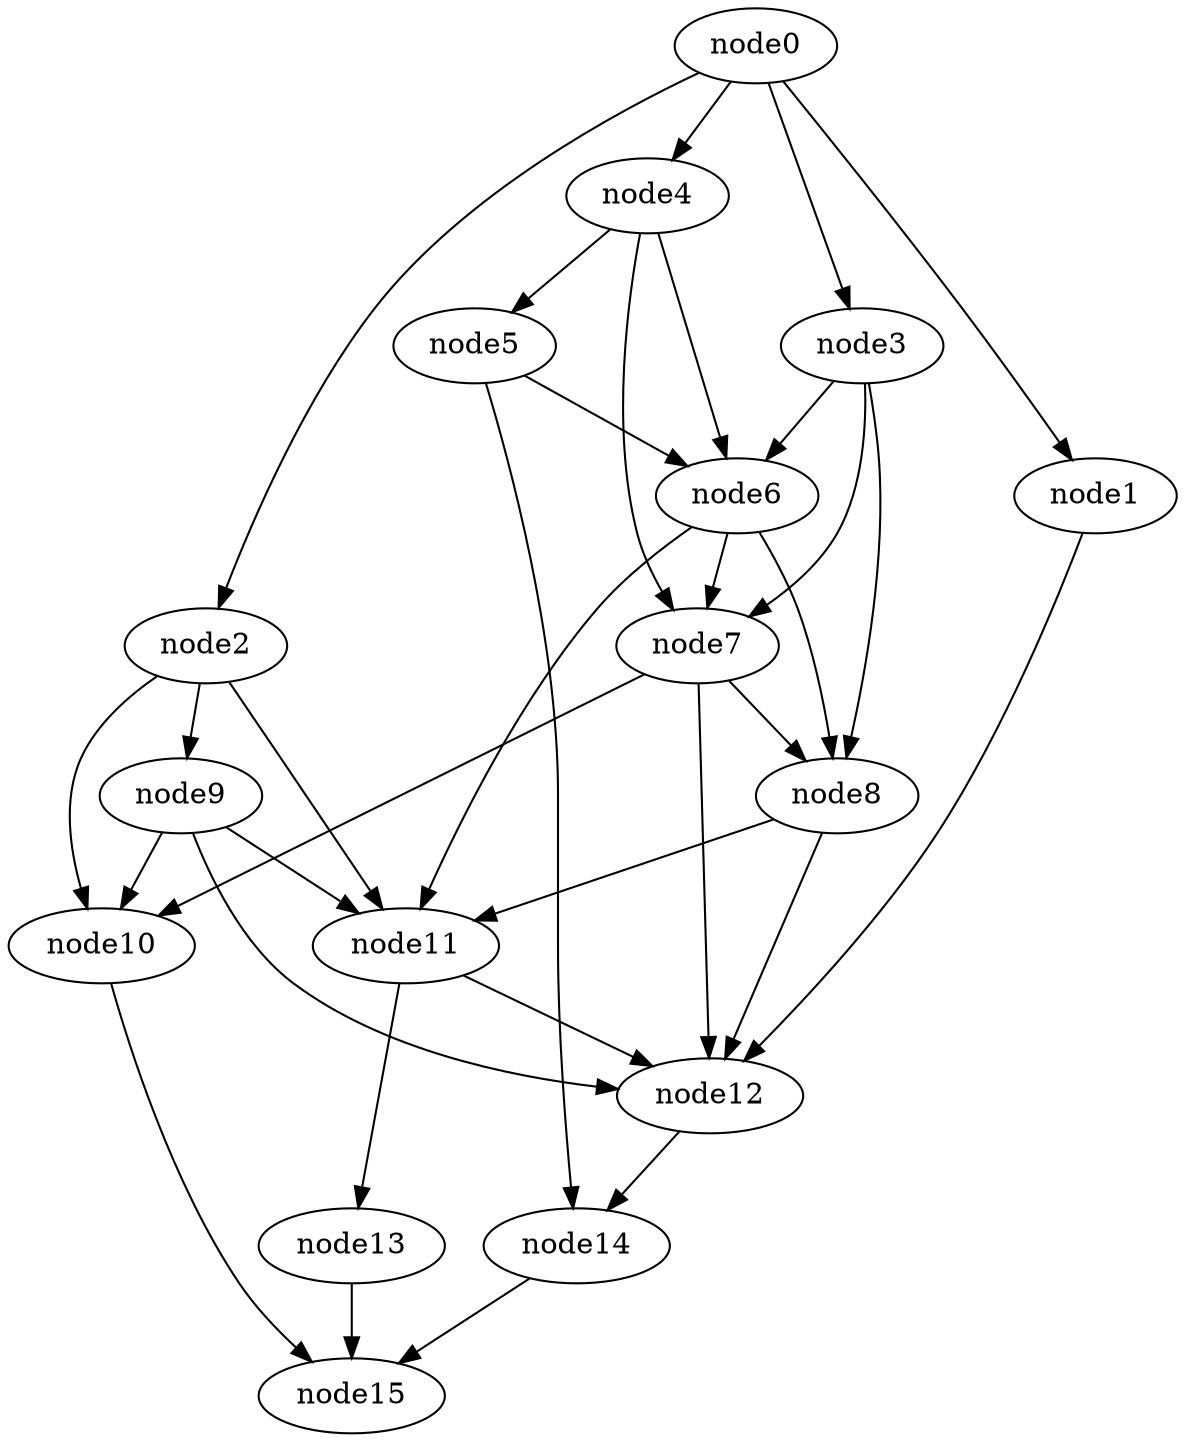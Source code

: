 digraph g{
	node15
	node14 -> node15
	node13 -> node15
	node12 -> node14
	node11 -> node13
	node11 -> node12
	node10 -> node15
	node9 -> node12
	node9 -> node11
	node9 -> node10
	node8 -> node12
	node8 -> node11
	node7 -> node12
	node7 -> node10
	node7 -> node8
	node6 -> node11
	node6 -> node8
	node6 -> node7
	node5 -> node14
	node5 -> node6
	node4 -> node7
	node4 -> node6
	node4 -> node5
	node3 -> node8
	node3 -> node7
	node3 -> node6
	node2 -> node11
	node2 -> node10
	node2 -> node9
	node1 -> node12
	node0 -> node4
	node0 -> node3
	node0 -> node2
	node0 -> node1
}
